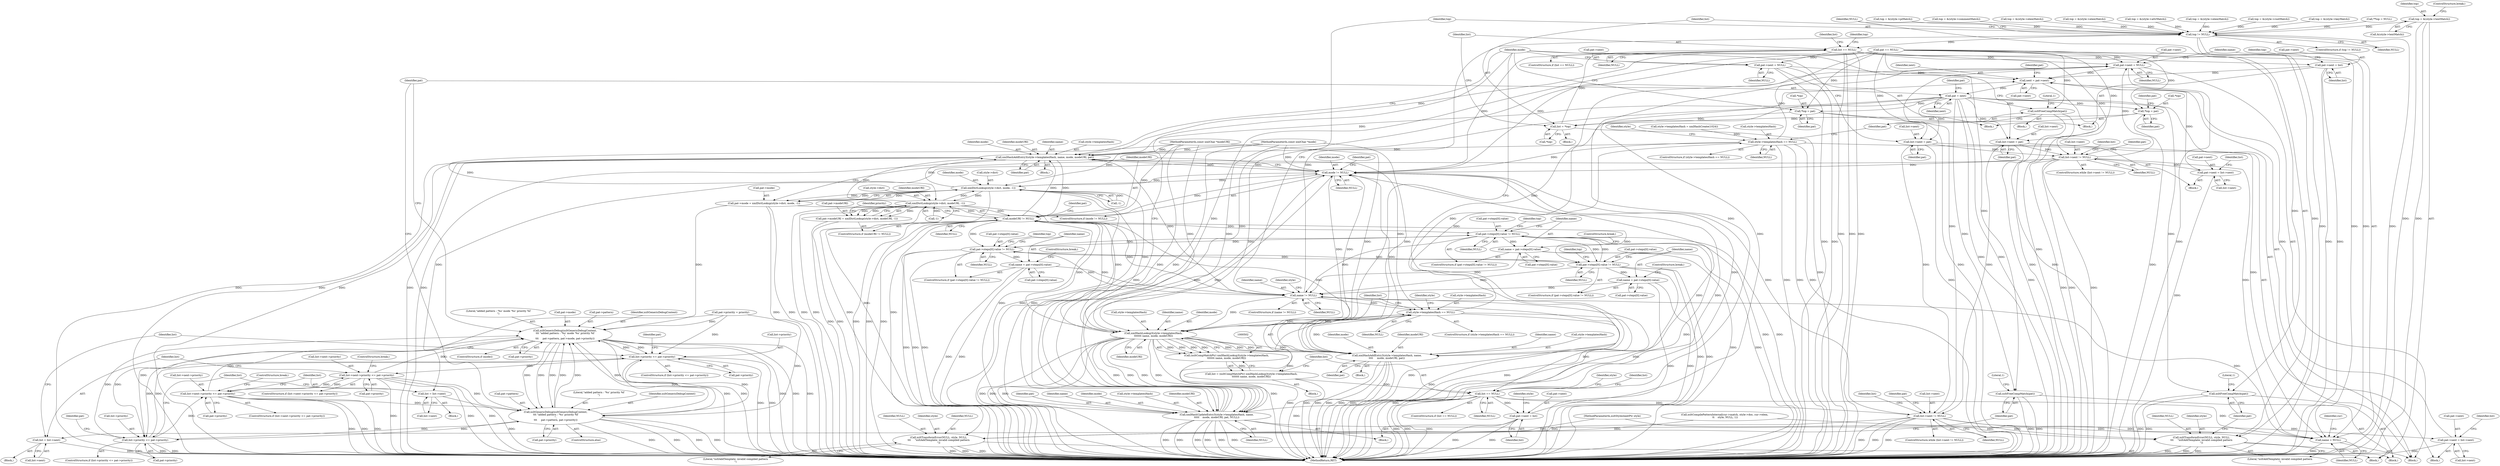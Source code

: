 digraph "0_Chrome_96dbafe288dbe2f0cc45fa3c39daf6d0c37acbab_23@pointer" {
"1000423" [label="(Call,top = &(style->textMatch))"];
"1000587" [label="(Call,top != NULL)"];
"1000596" [label="(Call,list == NULL)"];
"1000254" [label="(Call,pat->next = NULL)"];
"1000249" [label="(Call,next = pat->next)"];
"1000701" [label="(Call,pat = next)"];
"1000381" [label="(Call,xsltFreeCompMatch(pat))"];
"1000484" [label="(Call,xsltFreeCompMatch(pat))"];
"1000489" [label="(Call,xmlHashAddEntry3(style->templatesHash, name, mode, modeURI, pat))"];
"1000264" [label="(Call,mode != NULL)"];
"1000271" [label="(Call,xmlDictLookup(style->dict, mode, -1))"];
"1000267" [label="(Call,pat->mode = xmlDictLookup(style->dict, mode, -1))"];
"1000679" [label="(Call,xsltGenericDebug(xsltGenericDebugContext,\n\t\t\t \"added pattern : '%s' mode '%s' priority %f\n\",\n\t\t\t     pat->pattern, pat->mode, pat->priority))"];
"1000526" [label="(Call,list->priority <= pat->priority)"];
"1000558" [label="(Call,list->next->priority <= pat->priority)"];
"1000638" [label="(Call,list->next->priority <= pat->priority)"];
"1000692" [label="(Call,xsltGenericDebug(xsltGenericDebugContext,\n\t\t\t \"added pattern : '%s' priority %f\n\",\n\t\t\t     pat->pattern, pat->priority))"];
"1000611" [label="(Call,list->priority <= pat->priority)"];
"1000286" [label="(Call,xmlDictLookup(style->dict, modeURI, -1))"];
"1000279" [label="(Call,modeURI != NULL)"];
"1000313" [label="(Call,pat->steps[0].value != NULL)"];
"1000322" [label="(Call,name = pat->steps[0].value)"];
"1000460" [label="(Call,name != NULL)"];
"1000465" [label="(Call,style->templatesHash == NULL)"];
"1000478" [label="(Call,style->templatesHash == NULL)"];
"1000259" [label="(Call,name = NULL)"];
"1000503" [label="(Call,xmlHashLookup3(style->templatesHash,\n\t\t\t\t\t\t\t name, mode, modeURI))"];
"1000501" [label="(Call,(xsltCompMatchPtr) xmlHashLookup3(style->templatesHash,\n\t\t\t\t\t\t\t name, mode, modeURI))"];
"1000499" [label="(Call,list = (xsltCompMatchPtr) xmlHashLookup3(style->templatesHash,\n\t\t\t\t\t\t\t name, mode, modeURI))"];
"1000511" [label="(Call,list == NULL)"];
"1000534" [label="(Call,pat->next = list)"];
"1000539" [label="(Call,xmlHashUpdateEntry3(style->templatesHash, name,\n\t\t\t\t\t    mode, modeURI, pat, NULL))"];
"1000551" [label="(Call,list->next != NULL)"];
"1000568" [label="(Call,list = list->next)"];
"1000573" [label="(Call,pat->next = list->next)"];
"1000515" [label="(Call,xmlHashAddEntry3(style->templatesHash, name,\n\t\t\t\t     mode, modeURI, pat))"];
"1000388" [label="(Call,pat->steps[0].value != NULL)"];
"1000397" [label="(Call,name = pat->steps[0].value)"];
"1000433" [label="(Call,pat->steps[0].value != NULL)"];
"1000442" [label="(Call,name = pat->steps[0].value)"];
"1000376" [label="(Call,xsltTransformError(NULL, style, NULL,\n\t\t\t     \"xsltAddTemplate: invalid compiled pattern\n\"))"];
"1000282" [label="(Call,pat->modeURI = xmlDictLookup(style->dict, modeURI, -1))"];
"1000580" [label="(Call,list->next = pat)"];
"1000631" [label="(Call,list->next != NULL)"];
"1000648" [label="(Call,list = list->next)"];
"1000653" [label="(Call,pat->next = list->next)"];
"1000600" [label="(Call,*top = pat)"];
"1000591" [label="(Call,list = *top)"];
"1000624" [label="(Call,*top = pat)"];
"1000660" [label="(Call,list->next = pat)"];
"1000672" [label="(Call,xsltFreeCompMatch(pat))"];
"1000604" [label="(Call,pat->next = NULL)"];
"1000619" [label="(Call,pat->next = list)"];
"1000667" [label="(Call,xsltTransformError(NULL, style, NULL,\n\t\t\t     \"xsltAddTemplate: invalid compiled pattern\n\"))"];
"1000587" [label="(Call,top != NULL)"];
"1000670" [label="(Identifier,NULL)"];
"1000604" [label="(Call,pat->next = NULL)"];
"1000538" [label="(Identifier,list)"];
"1000496" [label="(Identifier,pat)"];
"1000520" [label="(Identifier,mode)"];
"1000605" [label="(Call,pat->next)"];
"1000695" [label="(Call,pat->pattern)"];
"1000510" [label="(ControlStructure,if (list == NULL))"];
"1000701" [label="(Call,pat = next)"];
"1000295" [label="(Identifier,priority)"];
"1000588" [label="(Identifier,top)"];
"1000611" [label="(Call,list->priority <= pat->priority)"];
"1000433" [label="(Call,pat->steps[0].value != NULL)"];
"1000593" [label="(Call,*top)"];
"1000377" [label="(Identifier,NULL)"];
"1000464" [label="(ControlStructure,if (style->templatesHash == NULL))"];
"1000610" [label="(ControlStructure,if (list->priority <= pat->priority))"];
"1000521" [label="(Identifier,modeURI)"];
"1000546" [label="(Identifier,pat)"];
"1000108" [label="(MethodParameterIn,xsltStylesheetPtr style)"];
"1000310" [label="(Block,)"];
"1000425" [label="(Call,&(style->textMatch))"];
"1000677" [label="(ControlStructure,if (mode))"];
"1000396" [label="(Identifier,NULL)"];
"1000493" [label="(Identifier,name)"];
"1000557" [label="(ControlStructure,if (list->next->priority <= pat->priority))"];
"1000601" [label="(Call,*top)"];
"1000341" [label="(Call,top = &(style->elemMatch))"];
"1000378" [label="(Identifier,style)"];
"1000688" [label="(Call,pat->priority)"];
"1000269" [label="(Identifier,pat)"];
"1000512" [label="(Identifier,list)"];
"1000287" [label="(Call,style->dict)"];
"1000541" [label="(Identifier,style)"];
"1000258" [label="(Identifier,NULL)"];
"1000522" [label="(Identifier,pat)"];
"1000332" [label="(Call,top = &(style->attrMatch))"];
"1000681" [label="(Literal,\"added pattern : '%s' mode '%s' priority %f\n\")"];
"1000226" [label="(Call,xsltCompilePatternInternal(cur->match, style->doc, cur->elem,\n \t\t    style, NULL, 1))"];
"1000461" [label="(Identifier,name)"];
"1000321" [label="(Identifier,NULL)"];
"1000482" [label="(Identifier,NULL)"];
"1000488" [label="(Literal,1)"];
"1000387" [label="(ControlStructure,if (pat->steps[0].value != NULL))"];
"1000382" [label="(Identifier,pat)"];
"1000323" [label="(Identifier,name)"];
"1000597" [label="(Identifier,list)"];
"1000647" [label="(ControlStructure,break;)"];
"1000397" [label="(Call,name = pat->steps[0].value)"];
"1000291" [label="(Call,-1)"];
"1000280" [label="(Identifier,modeURI)"];
"1000333" [label="(Identifier,top)"];
"1000586" [label="(ControlStructure,if (top != NULL))"];
"1000702" [label="(Identifier,pat)"];
"1000267" [label="(Call,pat->mode = xmlDictLookup(style->dict, mode, -1))"];
"1000692" [label="(Call,xsltGenericDebug(xsltGenericDebugContext,\n\t\t\t \"added pattern : '%s' priority %f\n\",\n\t\t\t     pat->pattern, pat->priority))"];
"1000575" [label="(Identifier,pat)"];
"1000477" [label="(ControlStructure,if (style->templatesHash == NULL))"];
"1000582" [label="(Identifier,list)"];
"1000530" [label="(Call,pat->priority)"];
"1000514" [label="(Block,)"];
"1000460" [label="(Call,name != NULL)"];
"1000598" [label="(Identifier,NULL)"];
"1000621" [label="(Identifier,pat)"];
"1000367" [label="(Call,top = &(style->elemMatch))"];
"1000266" [label="(Identifier,NULL)"];
"1000613" [label="(Identifier,list)"];
"1000694" [label="(Literal,\"added pattern : '%s' priority %f\n\")"];
"1000469" [label="(Identifier,NULL)"];
"1000413" [label="(ControlStructure,break;)"];
"1000453" [label="(Identifier,top)"];
"1000602" [label="(Identifier,top)"];
"1000483" [label="(Block,)"];
"1000490" [label="(Call,style->templatesHash)"];
"1000581" [label="(Call,list->next)"];
"1000484" [label="(Call,xsltFreeCompMatch(pat))"];
"1000671" [label="(Literal,\"xsltAddTemplate: invalid compiled pattern\n\")"];
"1000462" [label="(Identifier,NULL)"];
"1000539" [label="(Call,xmlHashUpdateEntry3(style->templatesHash, name,\n\t\t\t\t\t    mode, modeURI, pat, NULL))"];
"1000517" [label="(Identifier,style)"];
"1000654" [label="(Call,pat->next)"];
"1000577" [label="(Call,list->next)"];
"1000661" [label="(Call,list->next)"];
"1000349" [label="(Call,top = &(style->rootMatch))"];
"1000644" [label="(Call,pat->priority)"];
"1000673" [label="(Identifier,pat)"];
"1000519" [label="(Identifier,name)"];
"1000498" [label="(Block,)"];
"1000564" [label="(Call,pat->priority)"];
"1000388" [label="(Call,pat->steps[0].value != NULL)"];
"1000543" [label="(Identifier,name)"];
"1000528" [label="(Identifier,list)"];
"1000516" [label="(Call,style->templatesHash)"];
"1000664" [label="(Identifier,pat)"];
"1000251" [label="(Call,pat->next)"];
"1000272" [label="(Call,style->dict)"];
"1000314" [label="(Call,pat->steps[0].value)"];
"1000698" [label="(Call,pat->priority)"];
"1000442" [label="(Call,name = pat->steps[0].value)"];
"1000471" [label="(Call,style->templatesHash = xmlHashCreate(1024))"];
"1000268" [label="(Call,pat->mode)"];
"1000264" [label="(Call,mode != NULL)"];
"1000111" [label="(MethodParameterIn,const xmlChar *modeURI)"];
"1000262" [label="(Identifier,cur)"];
"1000653" [label="(Call,pat->next = list->next)"];
"1000633" [label="(Identifier,list)"];
"1000494" [label="(Identifier,mode)"];
"1000381" [label="(Call,xsltFreeCompMatch(pat))"];
"1000256" [label="(Identifier,pat)"];
"1000443" [label="(Identifier,name)"];
"1000286" [label="(Call,xmlDictLookup(style->dict, modeURI, -1))"];
"1000283" [label="(Call,pat->modeURI)"];
"1000672" [label="(Call,xsltFreeCompMatch(pat))"];
"1000504" [label="(Call,style->templatesHash)"];
"1000424" [label="(Identifier,top)"];
"1000703" [label="(Identifier,next)"];
"1000630" [label="(ControlStructure,while (list->next != NULL))"];
"1000284" [label="(Identifier,pat)"];
"1000637" [label="(ControlStructure,if (list->next->priority <= pat->priority))"];
"1000657" [label="(Call,list->next)"];
"1000408" [label="(Identifier,top)"];
"1000544" [label="(Identifier,mode)"];
"1000623" [label="(Identifier,list)"];
"1000626" [label="(Identifier,top)"];
"1000385" [label="(Literal,1)"];
"1000552" [label="(Call,list->next)"];
"1000110" [label="(MethodParameterIn,const xmlChar *mode)"];
"1000591" [label="(Call,list = *top)"];
"1000693" [label="(Identifier,xsltGenericDebugContext)"];
"1000250" [label="(Identifier,next)"];
"1000495" [label="(Identifier,modeURI)"];
"1000429" [label="(ControlStructure,break;)"];
"1000526" [label="(Call,list->priority <= pat->priority)"];
"1000641" [label="(Identifier,list)"];
"1000249" [label="(Call,next = pat->next)"];
"1000357" [label="(Call,top = &(style->keyMatch))"];
"1000691" [label="(ControlStructure,else)"];
"1000662" [label="(Identifier,list)"];
"1000608" [label="(Identifier,NULL)"];
"1000313" [label="(Call,pat->steps[0].value != NULL)"];
"1000584" [label="(Identifier,pat)"];
"1000590" [label="(Block,)"];
"1000281" [label="(Identifier,NULL)"];
"1000620" [label="(Call,pat->next)"];
"1000589" [label="(Identifier,NULL)"];
"1000500" [label="(Identifier,list)"];
"1000322" [label="(Call,name = pat->steps[0].value)"];
"1000706" [label="(MethodReturn,RET)"];
"1000676" [label="(Literal,1)"];
"1000596" [label="(Call,list == NULL)"];
"1000624" [label="(Call,*top = pat)"];
"1000276" [label="(Call,-1)"];
"1000685" [label="(Call,pat->mode)"];
"1000667" [label="(Call,xsltTransformError(NULL, style, NULL,\n\t\t\t     \"xsltAddTemplate: invalid compiled pattern\n\"))"];
"1000507" [label="(Identifier,name)"];
"1000255" [label="(Call,pat->next)"];
"1000260" [label="(Identifier,name)"];
"1000650" [label="(Call,list->next)"];
"1000467" [label="(Identifier,style)"];
"1000432" [label="(ControlStructure,if (pat->steps[0].value != NULL))"];
"1000595" [label="(ControlStructure,if (list == NULL))"];
"1000612" [label="(Call,list->priority)"];
"1000527" [label="(Call,list->priority)"];
"1000511" [label="(Call,list == NULL)"];
"1000569" [label="(Identifier,list)"];
"1000638" [label="(Call,list->next->priority <= pat->priority)"];
"1000525" [label="(ControlStructure,if (list->priority <= pat->priority))"];
"1000567" [label="(ControlStructure,break;)"];
"1000549" [label="(Block,)"];
"1000380" [label="(Literal,\"xsltAddTemplate: invalid compiled pattern\n\")"];
"1000265" [label="(Identifier,mode)"];
"1000550" [label="(ControlStructure,while (list->next != NULL))"];
"1000275" [label="(Identifier,mode)"];
"1000509" [label="(Identifier,modeURI)"];
"1000444" [label="(Call,pat->steps[0].value)"];
"1000547" [label="(Identifier,NULL)"];
"1000540" [label="(Call,style->templatesHash)"];
"1000338" [label="(ControlStructure,break;)"];
"1000678" [label="(Identifier,mode)"];
"1000379" [label="(Identifier,NULL)"];
"1000666" [label="(Block,)"];
"1000533" [label="(Block,)"];
"1000655" [label="(Identifier,pat)"];
"1000489" [label="(Call,xmlHashAddEntry3(style->templatesHash, name, mode, modeURI, pat))"];
"1000479" [label="(Call,style->templatesHash)"];
"1000600" [label="(Call,*top = pat)"];
"1000515" [label="(Call,xmlHashAddEntry3(style->templatesHash, name,\n\t\t\t\t     mode, modeURI, pat))"];
"1000290" [label="(Identifier,modeURI)"];
"1000625" [label="(Call,*top)"];
"1000513" [label="(Identifier,NULL)"];
"1000459" [label="(ControlStructure,if (name != NULL))"];
"1000508" [label="(Identifier,mode)"];
"1000574" [label="(Call,pat->next)"];
"1000627" [label="(Identifier,pat)"];
"1000648" [label="(Call,list = list->next)"];
"1000473" [label="(Identifier,style)"];
"1000561" [label="(Identifier,list)"];
"1000117" [label="(Call,**top = NULL)"];
"1000247" [label="(Identifier,pat)"];
"1000501" [label="(Call,(xsltCompMatchPtr) xmlHashLookup3(style->templatesHash,\n\t\t\t\t\t\t\t name, mode, modeURI))"];
"1000470" [label="(Block,)"];
"1000553" [label="(Identifier,list)"];
"1000491" [label="(Identifier,style)"];
"1000580" [label="(Call,list->next = pat)"];
"1000599" [label="(Block,)"];
"1000618" [label="(Block,)"];
"1000407" [label="(Call,top = &(style->piMatch))"];
"1000668" [label="(Identifier,NULL)"];
"1000423" [label="(Call,top = &(style->textMatch))"];
"1000248" [label="(Block,)"];
"1000263" [label="(ControlStructure,if (mode != NULL))"];
"1000639" [label="(Call,list->next->priority)"];
"1000240" [label="(Call,pat == NULL)"];
"1000631" [label="(Call,list->next != NULL)"];
"1000679" [label="(Call,xsltGenericDebug(xsltGenericDebugContext,\n\t\t\t \"added pattern : '%s' mode '%s' priority %f\n\",\n\t\t\t     pat->pattern, pat->mode, pat->priority))"];
"1000551" [label="(Call,list->next != NULL)"];
"1000415" [label="(Call,top = &(style->commentMatch))"];
"1000555" [label="(Identifier,NULL)"];
"1000399" [label="(Call,pat->steps[0].value)"];
"1000619" [label="(Call,pat->next = list)"];
"1000271" [label="(Call,xmlDictLookup(style->dict, mode, -1))"];
"1000376" [label="(Call,xsltTransformError(NULL, style, NULL,\n\t\t\t     \"xsltAddTemplate: invalid compiled pattern\n\"))"];
"1000324" [label="(Call,pat->steps[0].value)"];
"1000254" [label="(Call,pat->next = NULL)"];
"1000466" [label="(Call,style->templatesHash)"];
"1000312" [label="(ControlStructure,if (pat->steps[0].value != NULL))"];
"1000499" [label="(Call,list = (xsltCompMatchPtr) xmlHashLookup3(style->templatesHash,\n\t\t\t\t\t\t\t name, mode, modeURI))"];
"1000545" [label="(Identifier,modeURI)"];
"1000636" [label="(Block,)"];
"1000297" [label="(Call,pat->priority = priority)"];
"1000282" [label="(Call,pat->modeURI = xmlDictLookup(style->dict, modeURI, -1))"];
"1000649" [label="(Identifier,list)"];
"1000478" [label="(Call,style->templatesHash == NULL)"];
"1000535" [label="(Call,pat->next)"];
"1000503" [label="(Call,xmlHashLookup3(style->templatesHash,\n\t\t\t\t\t\t\t name, mode, modeURI))"];
"1000556" [label="(Block,)"];
"1000278" [label="(ControlStructure,if (modeURI != NULL))"];
"1000279" [label="(Call,modeURI != NULL)"];
"1000261" [label="(Identifier,NULL)"];
"1000398" [label="(Identifier,name)"];
"1000558" [label="(Call,list->next->priority <= pat->priority)"];
"1000570" [label="(Call,list->next)"];
"1000632" [label="(Call,list->next)"];
"1000682" [label="(Call,pat->pattern)"];
"1000434" [label="(Call,pat->steps[0].value)"];
"1000458" [label="(ControlStructure,break;)"];
"1000259" [label="(Call,name = NULL)"];
"1000635" [label="(Identifier,NULL)"];
"1000568" [label="(Call,list = list->next)"];
"1000573" [label="(Call,pat->next = list->next)"];
"1000680" [label="(Identifier,xsltGenericDebugContext)"];
"1000465" [label="(Call,style->templatesHash == NULL)"];
"1000669" [label="(Identifier,style)"];
"1000441" [label="(Identifier,NULL)"];
"1000452" [label="(Call,top = &(style->elemMatch))"];
"1000536" [label="(Identifier,pat)"];
"1000592" [label="(Identifier,list)"];
"1000389" [label="(Call,pat->steps[0].value)"];
"1000629" [label="(Block,)"];
"1000606" [label="(Identifier,pat)"];
"1000485" [label="(Identifier,pat)"];
"1000603" [label="(Identifier,pat)"];
"1000559" [label="(Call,list->next->priority)"];
"1000534" [label="(Call,pat->next = list)"];
"1000615" [label="(Call,pat->priority)"];
"1000660" [label="(Call,list->next = pat)"];
"1000423" -> "1000310"  [label="AST: "];
"1000423" -> "1000425"  [label="CFG: "];
"1000424" -> "1000423"  [label="AST: "];
"1000425" -> "1000423"  [label="AST: "];
"1000429" -> "1000423"  [label="CFG: "];
"1000423" -> "1000706"  [label="DDG: "];
"1000423" -> "1000706"  [label="DDG: "];
"1000423" -> "1000587"  [label="DDG: "];
"1000587" -> "1000586"  [label="AST: "];
"1000587" -> "1000589"  [label="CFG: "];
"1000588" -> "1000587"  [label="AST: "];
"1000589" -> "1000587"  [label="AST: "];
"1000592" -> "1000587"  [label="CFG: "];
"1000668" -> "1000587"  [label="CFG: "];
"1000587" -> "1000706"  [label="DDG: "];
"1000587" -> "1000706"  [label="DDG: "];
"1000332" -> "1000587"  [label="DDG: "];
"1000407" -> "1000587"  [label="DDG: "];
"1000367" -> "1000587"  [label="DDG: "];
"1000357" -> "1000587"  [label="DDG: "];
"1000341" -> "1000587"  [label="DDG: "];
"1000117" -> "1000587"  [label="DDG: "];
"1000415" -> "1000587"  [label="DDG: "];
"1000349" -> "1000587"  [label="DDG: "];
"1000452" -> "1000587"  [label="DDG: "];
"1000460" -> "1000587"  [label="DDG: "];
"1000587" -> "1000596"  [label="DDG: "];
"1000587" -> "1000667"  [label="DDG: "];
"1000596" -> "1000595"  [label="AST: "];
"1000596" -> "1000598"  [label="CFG: "];
"1000597" -> "1000596"  [label="AST: "];
"1000598" -> "1000596"  [label="AST: "];
"1000602" -> "1000596"  [label="CFG: "];
"1000613" -> "1000596"  [label="CFG: "];
"1000596" -> "1000706"  [label="DDG: "];
"1000596" -> "1000706"  [label="DDG: "];
"1000596" -> "1000706"  [label="DDG: "];
"1000596" -> "1000254"  [label="DDG: "];
"1000596" -> "1000259"  [label="DDG: "];
"1000596" -> "1000264"  [label="DDG: "];
"1000591" -> "1000596"  [label="DDG: "];
"1000596" -> "1000604"  [label="DDG: "];
"1000596" -> "1000619"  [label="DDG: "];
"1000596" -> "1000631"  [label="DDG: "];
"1000254" -> "1000248"  [label="AST: "];
"1000254" -> "1000258"  [label="CFG: "];
"1000255" -> "1000254"  [label="AST: "];
"1000258" -> "1000254"  [label="AST: "];
"1000260" -> "1000254"  [label="CFG: "];
"1000254" -> "1000706"  [label="DDG: "];
"1000254" -> "1000249"  [label="DDG: "];
"1000511" -> "1000254"  [label="DDG: "];
"1000631" -> "1000254"  [label="DDG: "];
"1000539" -> "1000254"  [label="DDG: "];
"1000240" -> "1000254"  [label="DDG: "];
"1000478" -> "1000254"  [label="DDG: "];
"1000551" -> "1000254"  [label="DDG: "];
"1000249" -> "1000248"  [label="AST: "];
"1000249" -> "1000251"  [label="CFG: "];
"1000250" -> "1000249"  [label="AST: "];
"1000251" -> "1000249"  [label="AST: "];
"1000256" -> "1000249"  [label="CFG: "];
"1000249" -> "1000706"  [label="DDG: "];
"1000573" -> "1000249"  [label="DDG: "];
"1000604" -> "1000249"  [label="DDG: "];
"1000619" -> "1000249"  [label="DDG: "];
"1000653" -> "1000249"  [label="DDG: "];
"1000534" -> "1000249"  [label="DDG: "];
"1000249" -> "1000701"  [label="DDG: "];
"1000701" -> "1000248"  [label="AST: "];
"1000701" -> "1000703"  [label="CFG: "];
"1000702" -> "1000701"  [label="AST: "];
"1000703" -> "1000701"  [label="AST: "];
"1000247" -> "1000701"  [label="CFG: "];
"1000701" -> "1000706"  [label="DDG: "];
"1000701" -> "1000706"  [label="DDG: "];
"1000701" -> "1000381"  [label="DDG: "];
"1000701" -> "1000484"  [label="DDG: "];
"1000701" -> "1000489"  [label="DDG: "];
"1000701" -> "1000515"  [label="DDG: "];
"1000701" -> "1000539"  [label="DDG: "];
"1000701" -> "1000580"  [label="DDG: "];
"1000701" -> "1000600"  [label="DDG: "];
"1000701" -> "1000624"  [label="DDG: "];
"1000701" -> "1000660"  [label="DDG: "];
"1000701" -> "1000672"  [label="DDG: "];
"1000381" -> "1000310"  [label="AST: "];
"1000381" -> "1000382"  [label="CFG: "];
"1000382" -> "1000381"  [label="AST: "];
"1000385" -> "1000381"  [label="CFG: "];
"1000381" -> "1000706"  [label="DDG: "];
"1000381" -> "1000706"  [label="DDG: "];
"1000240" -> "1000381"  [label="DDG: "];
"1000484" -> "1000483"  [label="AST: "];
"1000484" -> "1000485"  [label="CFG: "];
"1000485" -> "1000484"  [label="AST: "];
"1000488" -> "1000484"  [label="CFG: "];
"1000484" -> "1000706"  [label="DDG: "];
"1000484" -> "1000706"  [label="DDG: "];
"1000240" -> "1000484"  [label="DDG: "];
"1000489" -> "1000470"  [label="AST: "];
"1000489" -> "1000496"  [label="CFG: "];
"1000490" -> "1000489"  [label="AST: "];
"1000493" -> "1000489"  [label="AST: "];
"1000494" -> "1000489"  [label="AST: "];
"1000495" -> "1000489"  [label="AST: "];
"1000496" -> "1000489"  [label="AST: "];
"1000678" -> "1000489"  [label="CFG: "];
"1000489" -> "1000706"  [label="DDG: "];
"1000489" -> "1000706"  [label="DDG: "];
"1000489" -> "1000706"  [label="DDG: "];
"1000489" -> "1000706"  [label="DDG: "];
"1000489" -> "1000706"  [label="DDG: "];
"1000489" -> "1000264"  [label="DDG: "];
"1000489" -> "1000279"  [label="DDG: "];
"1000489" -> "1000465"  [label="DDG: "];
"1000478" -> "1000489"  [label="DDG: "];
"1000460" -> "1000489"  [label="DDG: "];
"1000271" -> "1000489"  [label="DDG: "];
"1000264" -> "1000489"  [label="DDG: "];
"1000110" -> "1000489"  [label="DDG: "];
"1000286" -> "1000489"  [label="DDG: "];
"1000279" -> "1000489"  [label="DDG: "];
"1000111" -> "1000489"  [label="DDG: "];
"1000240" -> "1000489"  [label="DDG: "];
"1000264" -> "1000263"  [label="AST: "];
"1000264" -> "1000266"  [label="CFG: "];
"1000265" -> "1000264"  [label="AST: "];
"1000266" -> "1000264"  [label="AST: "];
"1000269" -> "1000264"  [label="CFG: "];
"1000280" -> "1000264"  [label="CFG: "];
"1000264" -> "1000706"  [label="DDG: "];
"1000264" -> "1000706"  [label="DDG: "];
"1000515" -> "1000264"  [label="DDG: "];
"1000271" -> "1000264"  [label="DDG: "];
"1000539" -> "1000264"  [label="DDG: "];
"1000539" -> "1000264"  [label="DDG: "];
"1000503" -> "1000264"  [label="DDG: "];
"1000110" -> "1000264"  [label="DDG: "];
"1000511" -> "1000264"  [label="DDG: "];
"1000631" -> "1000264"  [label="DDG: "];
"1000240" -> "1000264"  [label="DDG: "];
"1000478" -> "1000264"  [label="DDG: "];
"1000551" -> "1000264"  [label="DDG: "];
"1000264" -> "1000271"  [label="DDG: "];
"1000264" -> "1000279"  [label="DDG: "];
"1000264" -> "1000503"  [label="DDG: "];
"1000271" -> "1000267"  [label="AST: "];
"1000271" -> "1000276"  [label="CFG: "];
"1000272" -> "1000271"  [label="AST: "];
"1000275" -> "1000271"  [label="AST: "];
"1000276" -> "1000271"  [label="AST: "];
"1000267" -> "1000271"  [label="CFG: "];
"1000271" -> "1000706"  [label="DDG: "];
"1000271" -> "1000706"  [label="DDG: "];
"1000271" -> "1000706"  [label="DDG: "];
"1000271" -> "1000267"  [label="DDG: "];
"1000271" -> "1000267"  [label="DDG: "];
"1000271" -> "1000267"  [label="DDG: "];
"1000286" -> "1000271"  [label="DDG: "];
"1000110" -> "1000271"  [label="DDG: "];
"1000276" -> "1000271"  [label="DDG: "];
"1000271" -> "1000286"  [label="DDG: "];
"1000271" -> "1000503"  [label="DDG: "];
"1000267" -> "1000263"  [label="AST: "];
"1000268" -> "1000267"  [label="AST: "];
"1000280" -> "1000267"  [label="CFG: "];
"1000267" -> "1000706"  [label="DDG: "];
"1000267" -> "1000706"  [label="DDG: "];
"1000267" -> "1000679"  [label="DDG: "];
"1000679" -> "1000677"  [label="AST: "];
"1000679" -> "1000688"  [label="CFG: "];
"1000680" -> "1000679"  [label="AST: "];
"1000681" -> "1000679"  [label="AST: "];
"1000682" -> "1000679"  [label="AST: "];
"1000685" -> "1000679"  [label="AST: "];
"1000688" -> "1000679"  [label="AST: "];
"1000702" -> "1000679"  [label="CFG: "];
"1000679" -> "1000706"  [label="DDG: "];
"1000679" -> "1000706"  [label="DDG: "];
"1000679" -> "1000706"  [label="DDG: "];
"1000679" -> "1000706"  [label="DDG: "];
"1000679" -> "1000706"  [label="DDG: "];
"1000679" -> "1000526"  [label="DDG: "];
"1000679" -> "1000611"  [label="DDG: "];
"1000692" -> "1000679"  [label="DDG: "];
"1000692" -> "1000679"  [label="DDG: "];
"1000692" -> "1000679"  [label="DDG: "];
"1000297" -> "1000679"  [label="DDG: "];
"1000638" -> "1000679"  [label="DDG: "];
"1000611" -> "1000679"  [label="DDG: "];
"1000526" -> "1000679"  [label="DDG: "];
"1000558" -> "1000679"  [label="DDG: "];
"1000679" -> "1000692"  [label="DDG: "];
"1000679" -> "1000692"  [label="DDG: "];
"1000679" -> "1000692"  [label="DDG: "];
"1000526" -> "1000525"  [label="AST: "];
"1000526" -> "1000530"  [label="CFG: "];
"1000527" -> "1000526"  [label="AST: "];
"1000530" -> "1000526"  [label="AST: "];
"1000536" -> "1000526"  [label="CFG: "];
"1000553" -> "1000526"  [label="CFG: "];
"1000526" -> "1000706"  [label="DDG: "];
"1000526" -> "1000706"  [label="DDG: "];
"1000611" -> "1000526"  [label="DDG: "];
"1000297" -> "1000526"  [label="DDG: "];
"1000692" -> "1000526"  [label="DDG: "];
"1000526" -> "1000558"  [label="DDG: "];
"1000526" -> "1000611"  [label="DDG: "];
"1000526" -> "1000692"  [label="DDG: "];
"1000558" -> "1000557"  [label="AST: "];
"1000558" -> "1000564"  [label="CFG: "];
"1000559" -> "1000558"  [label="AST: "];
"1000564" -> "1000558"  [label="AST: "];
"1000567" -> "1000558"  [label="CFG: "];
"1000569" -> "1000558"  [label="CFG: "];
"1000558" -> "1000706"  [label="DDG: "];
"1000558" -> "1000706"  [label="DDG: "];
"1000558" -> "1000706"  [label="DDG: "];
"1000638" -> "1000558"  [label="DDG: "];
"1000558" -> "1000638"  [label="DDG: "];
"1000558" -> "1000692"  [label="DDG: "];
"1000638" -> "1000637"  [label="AST: "];
"1000638" -> "1000644"  [label="CFG: "];
"1000639" -> "1000638"  [label="AST: "];
"1000644" -> "1000638"  [label="AST: "];
"1000647" -> "1000638"  [label="CFG: "];
"1000649" -> "1000638"  [label="CFG: "];
"1000638" -> "1000706"  [label="DDG: "];
"1000638" -> "1000706"  [label="DDG: "];
"1000638" -> "1000706"  [label="DDG: "];
"1000611" -> "1000638"  [label="DDG: "];
"1000638" -> "1000692"  [label="DDG: "];
"1000692" -> "1000691"  [label="AST: "];
"1000692" -> "1000698"  [label="CFG: "];
"1000693" -> "1000692"  [label="AST: "];
"1000694" -> "1000692"  [label="AST: "];
"1000695" -> "1000692"  [label="AST: "];
"1000698" -> "1000692"  [label="AST: "];
"1000702" -> "1000692"  [label="CFG: "];
"1000692" -> "1000706"  [label="DDG: "];
"1000692" -> "1000706"  [label="DDG: "];
"1000692" -> "1000706"  [label="DDG: "];
"1000692" -> "1000706"  [label="DDG: "];
"1000692" -> "1000611"  [label="DDG: "];
"1000297" -> "1000692"  [label="DDG: "];
"1000611" -> "1000692"  [label="DDG: "];
"1000611" -> "1000610"  [label="AST: "];
"1000611" -> "1000615"  [label="CFG: "];
"1000612" -> "1000611"  [label="AST: "];
"1000615" -> "1000611"  [label="AST: "];
"1000621" -> "1000611"  [label="CFG: "];
"1000633" -> "1000611"  [label="CFG: "];
"1000611" -> "1000706"  [label="DDG: "];
"1000611" -> "1000706"  [label="DDG: "];
"1000297" -> "1000611"  [label="DDG: "];
"1000286" -> "1000282"  [label="AST: "];
"1000286" -> "1000291"  [label="CFG: "];
"1000287" -> "1000286"  [label="AST: "];
"1000290" -> "1000286"  [label="AST: "];
"1000291" -> "1000286"  [label="AST: "];
"1000282" -> "1000286"  [label="CFG: "];
"1000286" -> "1000706"  [label="DDG: "];
"1000286" -> "1000706"  [label="DDG: "];
"1000286" -> "1000706"  [label="DDG: "];
"1000286" -> "1000279"  [label="DDG: "];
"1000286" -> "1000282"  [label="DDG: "];
"1000286" -> "1000282"  [label="DDG: "];
"1000286" -> "1000282"  [label="DDG: "];
"1000279" -> "1000286"  [label="DDG: "];
"1000111" -> "1000286"  [label="DDG: "];
"1000291" -> "1000286"  [label="DDG: "];
"1000286" -> "1000503"  [label="DDG: "];
"1000279" -> "1000278"  [label="AST: "];
"1000279" -> "1000281"  [label="CFG: "];
"1000280" -> "1000279"  [label="AST: "];
"1000281" -> "1000279"  [label="AST: "];
"1000284" -> "1000279"  [label="CFG: "];
"1000295" -> "1000279"  [label="CFG: "];
"1000279" -> "1000706"  [label="DDG: "];
"1000279" -> "1000706"  [label="DDG: "];
"1000279" -> "1000706"  [label="DDG: "];
"1000503" -> "1000279"  [label="DDG: "];
"1000515" -> "1000279"  [label="DDG: "];
"1000539" -> "1000279"  [label="DDG: "];
"1000111" -> "1000279"  [label="DDG: "];
"1000279" -> "1000313"  [label="DDG: "];
"1000279" -> "1000376"  [label="DDG: "];
"1000279" -> "1000388"  [label="DDG: "];
"1000279" -> "1000433"  [label="DDG: "];
"1000279" -> "1000460"  [label="DDG: "];
"1000279" -> "1000503"  [label="DDG: "];
"1000313" -> "1000312"  [label="AST: "];
"1000313" -> "1000321"  [label="CFG: "];
"1000314" -> "1000313"  [label="AST: "];
"1000321" -> "1000313"  [label="AST: "];
"1000323" -> "1000313"  [label="CFG: "];
"1000333" -> "1000313"  [label="CFG: "];
"1000313" -> "1000706"  [label="DDG: "];
"1000313" -> "1000706"  [label="DDG: "];
"1000313" -> "1000706"  [label="DDG: "];
"1000388" -> "1000313"  [label="DDG: "];
"1000433" -> "1000313"  [label="DDG: "];
"1000313" -> "1000322"  [label="DDG: "];
"1000313" -> "1000388"  [label="DDG: "];
"1000313" -> "1000433"  [label="DDG: "];
"1000313" -> "1000460"  [label="DDG: "];
"1000322" -> "1000312"  [label="AST: "];
"1000322" -> "1000324"  [label="CFG: "];
"1000323" -> "1000322"  [label="AST: "];
"1000324" -> "1000322"  [label="AST: "];
"1000338" -> "1000322"  [label="CFG: "];
"1000322" -> "1000706"  [label="DDG: "];
"1000322" -> "1000706"  [label="DDG: "];
"1000322" -> "1000460"  [label="DDG: "];
"1000460" -> "1000459"  [label="AST: "];
"1000460" -> "1000462"  [label="CFG: "];
"1000461" -> "1000460"  [label="AST: "];
"1000462" -> "1000460"  [label="AST: "];
"1000467" -> "1000460"  [label="CFG: "];
"1000588" -> "1000460"  [label="CFG: "];
"1000460" -> "1000706"  [label="DDG: "];
"1000460" -> "1000706"  [label="DDG: "];
"1000259" -> "1000460"  [label="DDG: "];
"1000442" -> "1000460"  [label="DDG: "];
"1000397" -> "1000460"  [label="DDG: "];
"1000388" -> "1000460"  [label="DDG: "];
"1000433" -> "1000460"  [label="DDG: "];
"1000460" -> "1000465"  [label="DDG: "];
"1000460" -> "1000503"  [label="DDG: "];
"1000465" -> "1000464"  [label="AST: "];
"1000465" -> "1000469"  [label="CFG: "];
"1000466" -> "1000465"  [label="AST: "];
"1000469" -> "1000465"  [label="AST: "];
"1000473" -> "1000465"  [label="CFG: "];
"1000500" -> "1000465"  [label="CFG: "];
"1000465" -> "1000706"  [label="DDG: "];
"1000539" -> "1000465"  [label="DDG: "];
"1000515" -> "1000465"  [label="DDG: "];
"1000503" -> "1000465"  [label="DDG: "];
"1000465" -> "1000478"  [label="DDG: "];
"1000465" -> "1000503"  [label="DDG: "];
"1000465" -> "1000511"  [label="DDG: "];
"1000478" -> "1000477"  [label="AST: "];
"1000478" -> "1000482"  [label="CFG: "];
"1000479" -> "1000478"  [label="AST: "];
"1000482" -> "1000478"  [label="AST: "];
"1000485" -> "1000478"  [label="CFG: "];
"1000491" -> "1000478"  [label="CFG: "];
"1000478" -> "1000706"  [label="DDG: "];
"1000478" -> "1000706"  [label="DDG: "];
"1000478" -> "1000706"  [label="DDG: "];
"1000478" -> "1000259"  [label="DDG: "];
"1000471" -> "1000478"  [label="DDG: "];
"1000259" -> "1000248"  [label="AST: "];
"1000259" -> "1000261"  [label="CFG: "];
"1000260" -> "1000259"  [label="AST: "];
"1000261" -> "1000259"  [label="AST: "];
"1000262" -> "1000259"  [label="CFG: "];
"1000259" -> "1000706"  [label="DDG: "];
"1000511" -> "1000259"  [label="DDG: "];
"1000631" -> "1000259"  [label="DDG: "];
"1000539" -> "1000259"  [label="DDG: "];
"1000240" -> "1000259"  [label="DDG: "];
"1000551" -> "1000259"  [label="DDG: "];
"1000503" -> "1000501"  [label="AST: "];
"1000503" -> "1000509"  [label="CFG: "];
"1000504" -> "1000503"  [label="AST: "];
"1000507" -> "1000503"  [label="AST: "];
"1000508" -> "1000503"  [label="AST: "];
"1000509" -> "1000503"  [label="AST: "];
"1000501" -> "1000503"  [label="CFG: "];
"1000503" -> "1000706"  [label="DDG: "];
"1000503" -> "1000706"  [label="DDG: "];
"1000503" -> "1000706"  [label="DDG: "];
"1000503" -> "1000706"  [label="DDG: "];
"1000503" -> "1000501"  [label="DDG: "];
"1000503" -> "1000501"  [label="DDG: "];
"1000503" -> "1000501"  [label="DDG: "];
"1000503" -> "1000501"  [label="DDG: "];
"1000110" -> "1000503"  [label="DDG: "];
"1000111" -> "1000503"  [label="DDG: "];
"1000503" -> "1000515"  [label="DDG: "];
"1000503" -> "1000515"  [label="DDG: "];
"1000503" -> "1000515"  [label="DDG: "];
"1000503" -> "1000515"  [label="DDG: "];
"1000503" -> "1000539"  [label="DDG: "];
"1000503" -> "1000539"  [label="DDG: "];
"1000503" -> "1000539"  [label="DDG: "];
"1000503" -> "1000539"  [label="DDG: "];
"1000501" -> "1000499"  [label="AST: "];
"1000502" -> "1000501"  [label="AST: "];
"1000499" -> "1000501"  [label="CFG: "];
"1000501" -> "1000706"  [label="DDG: "];
"1000501" -> "1000499"  [label="DDG: "];
"1000499" -> "1000498"  [label="AST: "];
"1000500" -> "1000499"  [label="AST: "];
"1000512" -> "1000499"  [label="CFG: "];
"1000499" -> "1000706"  [label="DDG: "];
"1000499" -> "1000511"  [label="DDG: "];
"1000511" -> "1000510"  [label="AST: "];
"1000511" -> "1000513"  [label="CFG: "];
"1000512" -> "1000511"  [label="AST: "];
"1000513" -> "1000511"  [label="AST: "];
"1000517" -> "1000511"  [label="CFG: "];
"1000528" -> "1000511"  [label="CFG: "];
"1000511" -> "1000706"  [label="DDG: "];
"1000511" -> "1000706"  [label="DDG: "];
"1000511" -> "1000706"  [label="DDG: "];
"1000511" -> "1000534"  [label="DDG: "];
"1000511" -> "1000539"  [label="DDG: "];
"1000511" -> "1000551"  [label="DDG: "];
"1000534" -> "1000533"  [label="AST: "];
"1000534" -> "1000538"  [label="CFG: "];
"1000535" -> "1000534"  [label="AST: "];
"1000538" -> "1000534"  [label="AST: "];
"1000541" -> "1000534"  [label="CFG: "];
"1000534" -> "1000706"  [label="DDG: "];
"1000534" -> "1000706"  [label="DDG: "];
"1000539" -> "1000533"  [label="AST: "];
"1000539" -> "1000547"  [label="CFG: "];
"1000540" -> "1000539"  [label="AST: "];
"1000543" -> "1000539"  [label="AST: "];
"1000544" -> "1000539"  [label="AST: "];
"1000545" -> "1000539"  [label="AST: "];
"1000546" -> "1000539"  [label="AST: "];
"1000547" -> "1000539"  [label="AST: "];
"1000678" -> "1000539"  [label="CFG: "];
"1000539" -> "1000706"  [label="DDG: "];
"1000539" -> "1000706"  [label="DDG: "];
"1000539" -> "1000706"  [label="DDG: "];
"1000539" -> "1000706"  [label="DDG: "];
"1000539" -> "1000706"  [label="DDG: "];
"1000539" -> "1000706"  [label="DDG: "];
"1000110" -> "1000539"  [label="DDG: "];
"1000111" -> "1000539"  [label="DDG: "];
"1000240" -> "1000539"  [label="DDG: "];
"1000551" -> "1000550"  [label="AST: "];
"1000551" -> "1000555"  [label="CFG: "];
"1000552" -> "1000551"  [label="AST: "];
"1000555" -> "1000551"  [label="AST: "];
"1000561" -> "1000551"  [label="CFG: "];
"1000575" -> "1000551"  [label="CFG: "];
"1000551" -> "1000706"  [label="DDG: "];
"1000551" -> "1000706"  [label="DDG: "];
"1000551" -> "1000706"  [label="DDG: "];
"1000660" -> "1000551"  [label="DDG: "];
"1000580" -> "1000551"  [label="DDG: "];
"1000551" -> "1000568"  [label="DDG: "];
"1000551" -> "1000573"  [label="DDG: "];
"1000568" -> "1000556"  [label="AST: "];
"1000568" -> "1000570"  [label="CFG: "];
"1000569" -> "1000568"  [label="AST: "];
"1000570" -> "1000568"  [label="AST: "];
"1000553" -> "1000568"  [label="CFG: "];
"1000568" -> "1000706"  [label="DDG: "];
"1000573" -> "1000549"  [label="AST: "];
"1000573" -> "1000577"  [label="CFG: "];
"1000574" -> "1000573"  [label="AST: "];
"1000577" -> "1000573"  [label="AST: "];
"1000582" -> "1000573"  [label="CFG: "];
"1000573" -> "1000706"  [label="DDG: "];
"1000515" -> "1000514"  [label="AST: "];
"1000515" -> "1000522"  [label="CFG: "];
"1000516" -> "1000515"  [label="AST: "];
"1000519" -> "1000515"  [label="AST: "];
"1000520" -> "1000515"  [label="AST: "];
"1000521" -> "1000515"  [label="AST: "];
"1000522" -> "1000515"  [label="AST: "];
"1000678" -> "1000515"  [label="CFG: "];
"1000515" -> "1000706"  [label="DDG: "];
"1000515" -> "1000706"  [label="DDG: "];
"1000515" -> "1000706"  [label="DDG: "];
"1000515" -> "1000706"  [label="DDG: "];
"1000515" -> "1000706"  [label="DDG: "];
"1000110" -> "1000515"  [label="DDG: "];
"1000111" -> "1000515"  [label="DDG: "];
"1000240" -> "1000515"  [label="DDG: "];
"1000388" -> "1000387"  [label="AST: "];
"1000388" -> "1000396"  [label="CFG: "];
"1000389" -> "1000388"  [label="AST: "];
"1000396" -> "1000388"  [label="AST: "];
"1000398" -> "1000388"  [label="CFG: "];
"1000408" -> "1000388"  [label="CFG: "];
"1000388" -> "1000706"  [label="DDG: "];
"1000388" -> "1000706"  [label="DDG: "];
"1000388" -> "1000706"  [label="DDG: "];
"1000433" -> "1000388"  [label="DDG: "];
"1000388" -> "1000397"  [label="DDG: "];
"1000388" -> "1000433"  [label="DDG: "];
"1000397" -> "1000387"  [label="AST: "];
"1000397" -> "1000399"  [label="CFG: "];
"1000398" -> "1000397"  [label="AST: "];
"1000399" -> "1000397"  [label="AST: "];
"1000413" -> "1000397"  [label="CFG: "];
"1000397" -> "1000706"  [label="DDG: "];
"1000397" -> "1000706"  [label="DDG: "];
"1000433" -> "1000432"  [label="AST: "];
"1000433" -> "1000441"  [label="CFG: "];
"1000434" -> "1000433"  [label="AST: "];
"1000441" -> "1000433"  [label="AST: "];
"1000443" -> "1000433"  [label="CFG: "];
"1000453" -> "1000433"  [label="CFG: "];
"1000433" -> "1000706"  [label="DDG: "];
"1000433" -> "1000706"  [label="DDG: "];
"1000433" -> "1000706"  [label="DDG: "];
"1000433" -> "1000442"  [label="DDG: "];
"1000442" -> "1000432"  [label="AST: "];
"1000442" -> "1000444"  [label="CFG: "];
"1000443" -> "1000442"  [label="AST: "];
"1000444" -> "1000442"  [label="AST: "];
"1000458" -> "1000442"  [label="CFG: "];
"1000442" -> "1000706"  [label="DDG: "];
"1000442" -> "1000706"  [label="DDG: "];
"1000376" -> "1000310"  [label="AST: "];
"1000376" -> "1000380"  [label="CFG: "];
"1000377" -> "1000376"  [label="AST: "];
"1000378" -> "1000376"  [label="AST: "];
"1000379" -> "1000376"  [label="AST: "];
"1000380" -> "1000376"  [label="AST: "];
"1000382" -> "1000376"  [label="CFG: "];
"1000376" -> "1000706"  [label="DDG: "];
"1000376" -> "1000706"  [label="DDG: "];
"1000376" -> "1000706"  [label="DDG: "];
"1000226" -> "1000376"  [label="DDG: "];
"1000108" -> "1000376"  [label="DDG: "];
"1000282" -> "1000278"  [label="AST: "];
"1000283" -> "1000282"  [label="AST: "];
"1000295" -> "1000282"  [label="CFG: "];
"1000282" -> "1000706"  [label="DDG: "];
"1000282" -> "1000706"  [label="DDG: "];
"1000580" -> "1000549"  [label="AST: "];
"1000580" -> "1000584"  [label="CFG: "];
"1000581" -> "1000580"  [label="AST: "];
"1000584" -> "1000580"  [label="AST: "];
"1000678" -> "1000580"  [label="CFG: "];
"1000580" -> "1000706"  [label="DDG: "];
"1000240" -> "1000580"  [label="DDG: "];
"1000580" -> "1000631"  [label="DDG: "];
"1000631" -> "1000630"  [label="AST: "];
"1000631" -> "1000635"  [label="CFG: "];
"1000632" -> "1000631"  [label="AST: "];
"1000635" -> "1000631"  [label="AST: "];
"1000641" -> "1000631"  [label="CFG: "];
"1000655" -> "1000631"  [label="CFG: "];
"1000631" -> "1000706"  [label="DDG: "];
"1000631" -> "1000706"  [label="DDG: "];
"1000631" -> "1000706"  [label="DDG: "];
"1000660" -> "1000631"  [label="DDG: "];
"1000631" -> "1000648"  [label="DDG: "];
"1000631" -> "1000653"  [label="DDG: "];
"1000648" -> "1000636"  [label="AST: "];
"1000648" -> "1000650"  [label="CFG: "];
"1000649" -> "1000648"  [label="AST: "];
"1000650" -> "1000648"  [label="AST: "];
"1000633" -> "1000648"  [label="CFG: "];
"1000648" -> "1000706"  [label="DDG: "];
"1000653" -> "1000629"  [label="AST: "];
"1000653" -> "1000657"  [label="CFG: "];
"1000654" -> "1000653"  [label="AST: "];
"1000657" -> "1000653"  [label="AST: "];
"1000662" -> "1000653"  [label="CFG: "];
"1000653" -> "1000706"  [label="DDG: "];
"1000600" -> "1000599"  [label="AST: "];
"1000600" -> "1000603"  [label="CFG: "];
"1000601" -> "1000600"  [label="AST: "];
"1000603" -> "1000600"  [label="AST: "];
"1000606" -> "1000600"  [label="CFG: "];
"1000600" -> "1000706"  [label="DDG: "];
"1000600" -> "1000591"  [label="DDG: "];
"1000240" -> "1000600"  [label="DDG: "];
"1000591" -> "1000590"  [label="AST: "];
"1000591" -> "1000593"  [label="CFG: "];
"1000592" -> "1000591"  [label="AST: "];
"1000593" -> "1000591"  [label="AST: "];
"1000597" -> "1000591"  [label="CFG: "];
"1000591" -> "1000706"  [label="DDG: "];
"1000624" -> "1000591"  [label="DDG: "];
"1000624" -> "1000618"  [label="AST: "];
"1000624" -> "1000627"  [label="CFG: "];
"1000625" -> "1000624"  [label="AST: "];
"1000627" -> "1000624"  [label="AST: "];
"1000678" -> "1000624"  [label="CFG: "];
"1000624" -> "1000706"  [label="DDG: "];
"1000240" -> "1000624"  [label="DDG: "];
"1000660" -> "1000629"  [label="AST: "];
"1000660" -> "1000664"  [label="CFG: "];
"1000661" -> "1000660"  [label="AST: "];
"1000664" -> "1000660"  [label="AST: "];
"1000678" -> "1000660"  [label="CFG: "];
"1000660" -> "1000706"  [label="DDG: "];
"1000240" -> "1000660"  [label="DDG: "];
"1000672" -> "1000666"  [label="AST: "];
"1000672" -> "1000673"  [label="CFG: "];
"1000673" -> "1000672"  [label="AST: "];
"1000676" -> "1000672"  [label="CFG: "];
"1000672" -> "1000706"  [label="DDG: "];
"1000672" -> "1000706"  [label="DDG: "];
"1000240" -> "1000672"  [label="DDG: "];
"1000604" -> "1000599"  [label="AST: "];
"1000604" -> "1000608"  [label="CFG: "];
"1000605" -> "1000604"  [label="AST: "];
"1000608" -> "1000604"  [label="AST: "];
"1000678" -> "1000604"  [label="CFG: "];
"1000604" -> "1000706"  [label="DDG: "];
"1000604" -> "1000706"  [label="DDG: "];
"1000619" -> "1000618"  [label="AST: "];
"1000619" -> "1000623"  [label="CFG: "];
"1000620" -> "1000619"  [label="AST: "];
"1000623" -> "1000619"  [label="AST: "];
"1000626" -> "1000619"  [label="CFG: "];
"1000619" -> "1000706"  [label="DDG: "];
"1000619" -> "1000706"  [label="DDG: "];
"1000667" -> "1000666"  [label="AST: "];
"1000667" -> "1000671"  [label="CFG: "];
"1000668" -> "1000667"  [label="AST: "];
"1000669" -> "1000667"  [label="AST: "];
"1000670" -> "1000667"  [label="AST: "];
"1000671" -> "1000667"  [label="AST: "];
"1000673" -> "1000667"  [label="CFG: "];
"1000667" -> "1000706"  [label="DDG: "];
"1000667" -> "1000706"  [label="DDG: "];
"1000667" -> "1000706"  [label="DDG: "];
"1000226" -> "1000667"  [label="DDG: "];
"1000108" -> "1000667"  [label="DDG: "];
}
